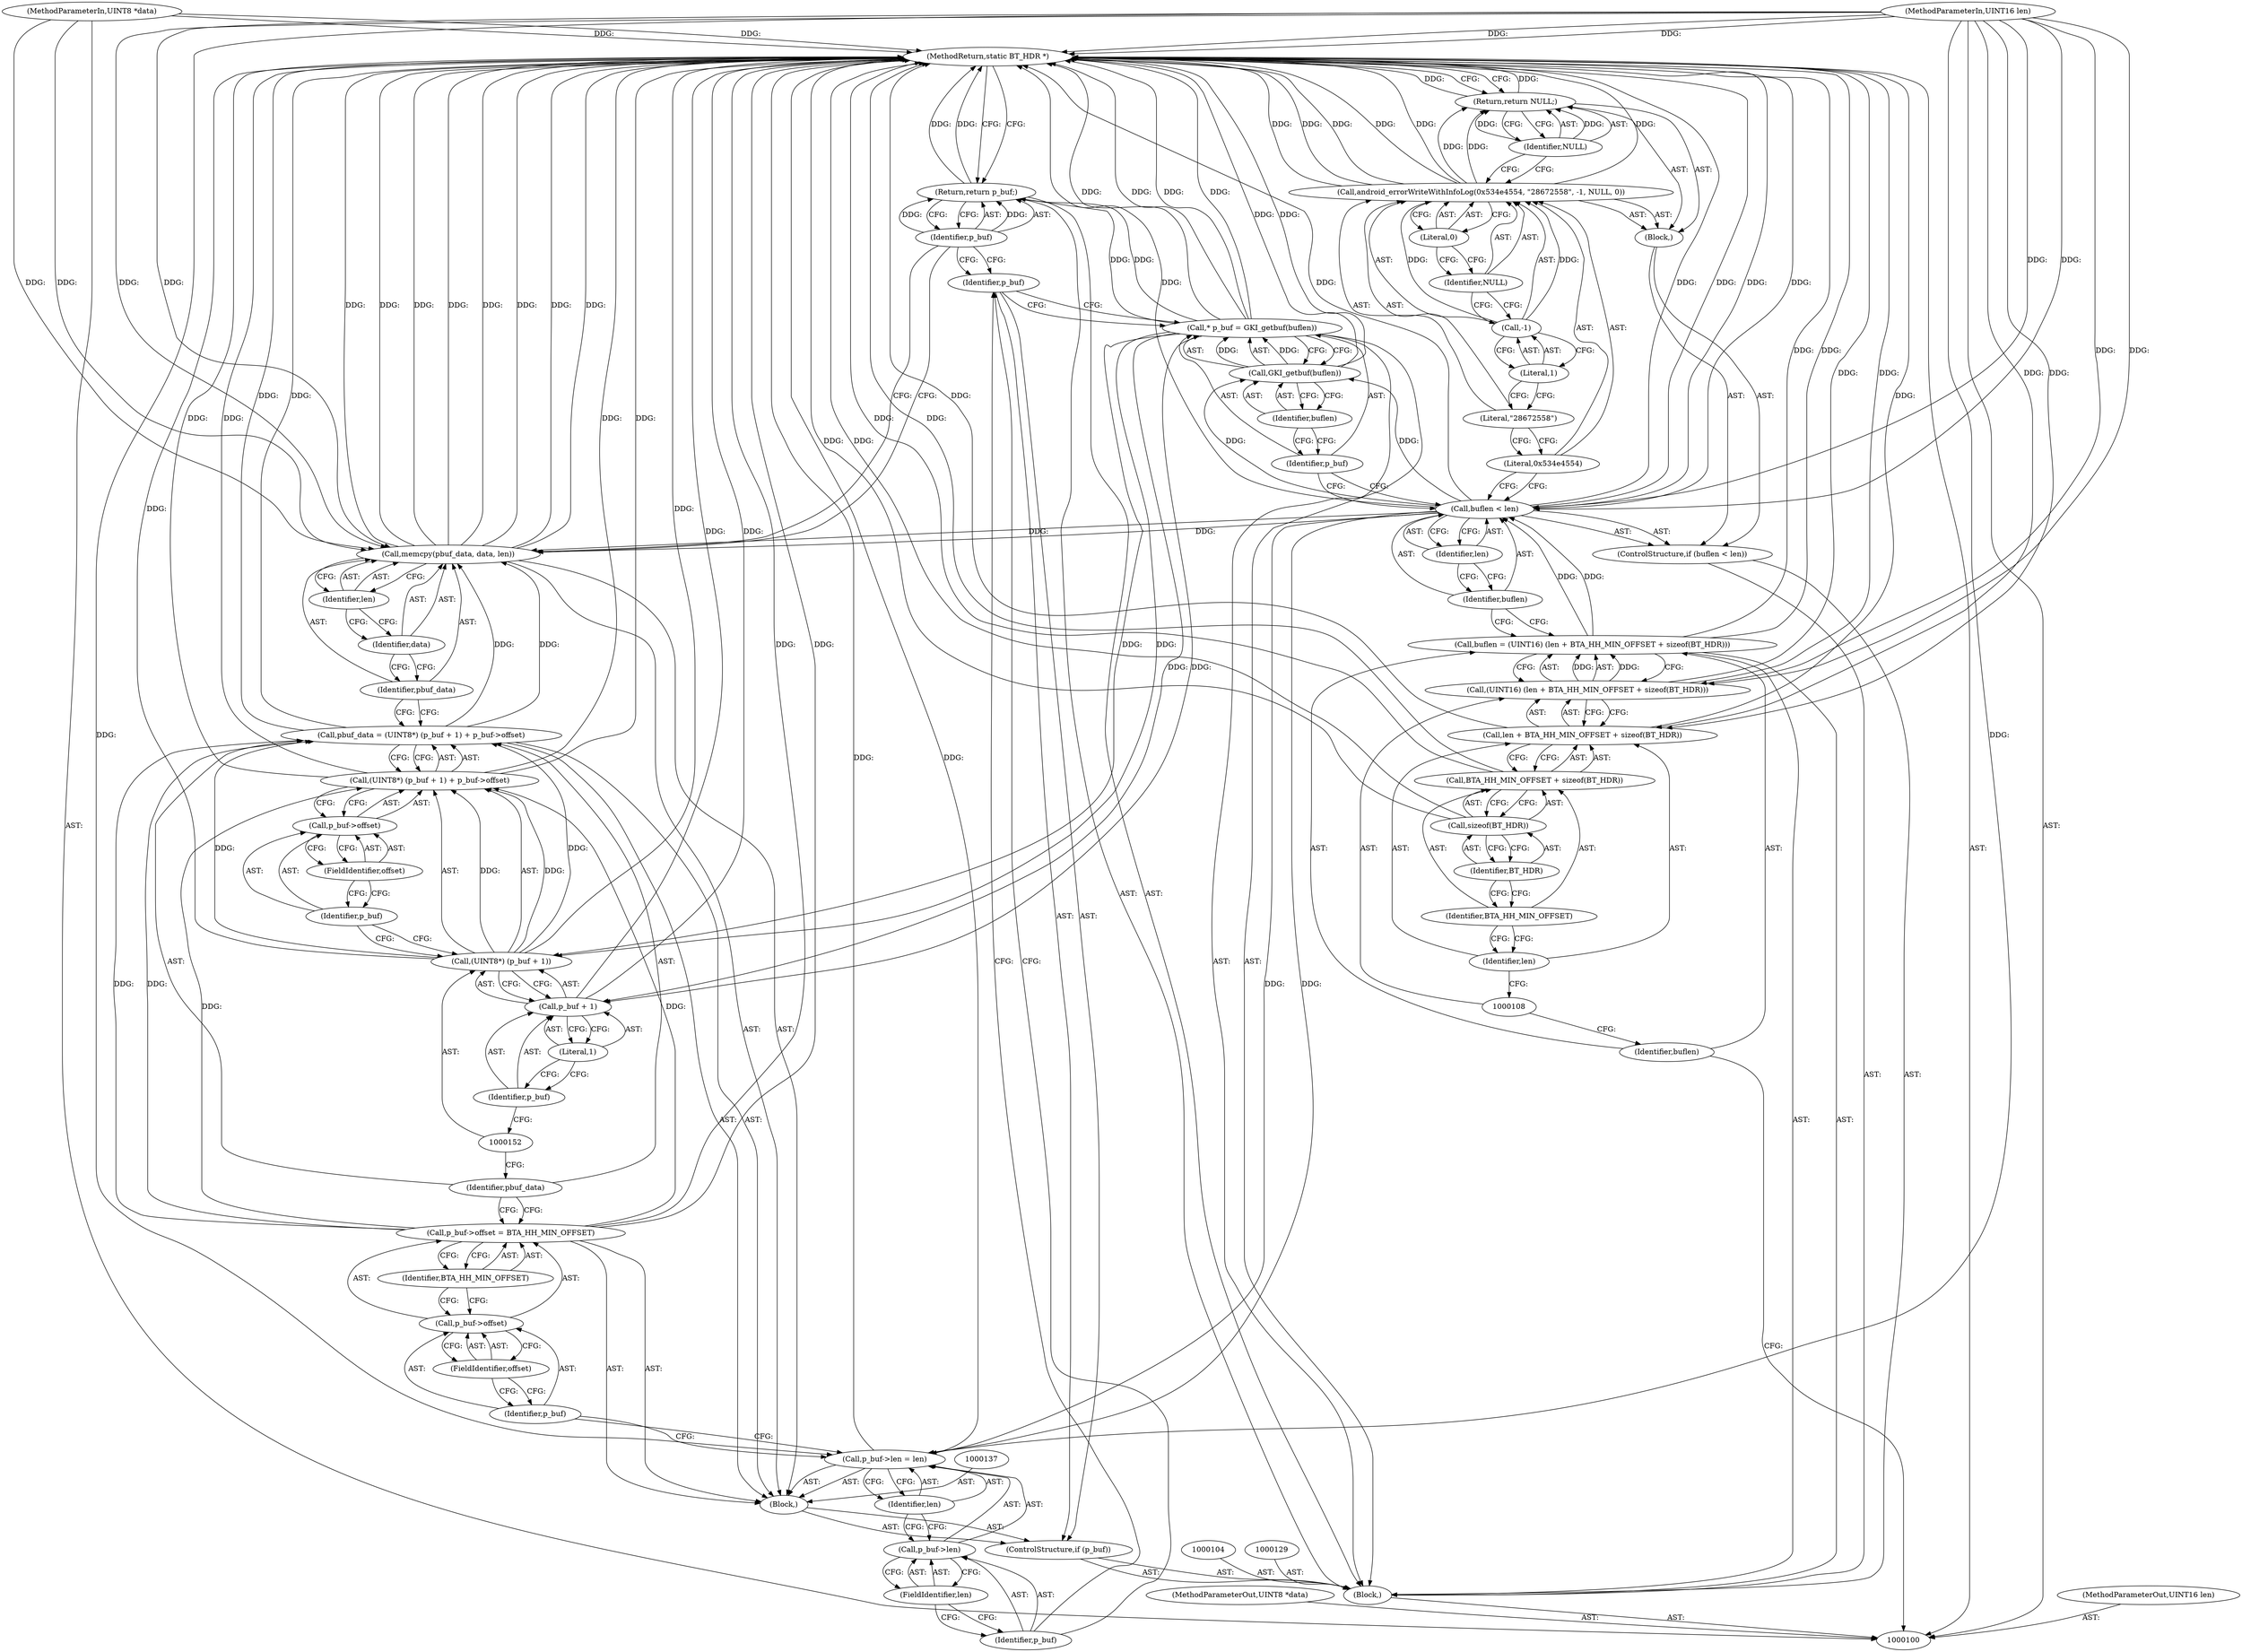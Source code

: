digraph "0_Android_514139f4b40cbb035bb92f3e24d5a389d75db9e6" {
"1000165" [label="(MethodReturn,static BT_HDR *)"];
"1000101" [label="(MethodParameterIn,UINT16 len)"];
"1000226" [label="(MethodParameterOut,UINT16 len)"];
"1000102" [label="(MethodParameterIn,UINT8 *data)"];
"1000227" [label="(MethodParameterOut,UINT8 *data)"];
"1000134" [label="(ControlStructure,if (p_buf))"];
"1000135" [label="(Identifier,p_buf)"];
"1000136" [label="(Block,)"];
"1000141" [label="(FieldIdentifier,len)"];
"1000142" [label="(Identifier,len)"];
"1000138" [label="(Call,p_buf->len = len)"];
"1000139" [label="(Call,p_buf->len)"];
"1000140" [label="(Identifier,p_buf)"];
"1000146" [label="(FieldIdentifier,offset)"];
"1000147" [label="(Identifier,BTA_HH_MIN_OFFSET)"];
"1000143" [label="(Call,p_buf->offset = BTA_HH_MIN_OFFSET)"];
"1000144" [label="(Call,p_buf->offset)"];
"1000145" [label="(Identifier,p_buf)"];
"1000150" [label="(Call,(UINT8*) (p_buf + 1) + p_buf->offset)"];
"1000151" [label="(Call,(UINT8*) (p_buf + 1))"];
"1000153" [label="(Call,p_buf + 1)"];
"1000154" [label="(Identifier,p_buf)"];
"1000155" [label="(Literal,1)"];
"1000156" [label="(Call,p_buf->offset)"];
"1000157" [label="(Identifier,p_buf)"];
"1000158" [label="(FieldIdentifier,offset)"];
"1000148" [label="(Call,pbuf_data = (UINT8*) (p_buf + 1) + p_buf->offset)"];
"1000149" [label="(Identifier,pbuf_data)"];
"1000160" [label="(Identifier,pbuf_data)"];
"1000161" [label="(Identifier,data)"];
"1000162" [label="(Identifier,len)"];
"1000159" [label="(Call,memcpy(pbuf_data, data, len))"];
"1000163" [label="(Return,return p_buf;)"];
"1000164" [label="(Identifier,p_buf)"];
"1000103" [label="(Block,)"];
"1000105" [label="(Call,buflen = (UINT16) (len + BTA_HH_MIN_OFFSET + sizeof(BT_HDR)))"];
"1000106" [label="(Identifier,buflen)"];
"1000107" [label="(Call,(UINT16) (len + BTA_HH_MIN_OFFSET + sizeof(BT_HDR)))"];
"1000109" [label="(Call,len + BTA_HH_MIN_OFFSET + sizeof(BT_HDR))"];
"1000110" [label="(Identifier,len)"];
"1000111" [label="(Call,BTA_HH_MIN_OFFSET + sizeof(BT_HDR))"];
"1000112" [label="(Identifier,BTA_HH_MIN_OFFSET)"];
"1000113" [label="(Call,sizeof(BT_HDR))"];
"1000114" [label="(Identifier,BT_HDR)"];
"1000118" [label="(Identifier,len)"];
"1000119" [label="(Block,)"];
"1000115" [label="(ControlStructure,if (buflen < len))"];
"1000116" [label="(Call,buflen < len)"];
"1000117" [label="(Identifier,buflen)"];
"1000121" [label="(Literal,0x534e4554)"];
"1000122" [label="(Literal,\"28672558\")"];
"1000120" [label="(Call,android_errorWriteWithInfoLog(0x534e4554, \"28672558\", -1, NULL, 0))"];
"1000123" [label="(Call,-1)"];
"1000124" [label="(Literal,1)"];
"1000125" [label="(Identifier,NULL)"];
"1000126" [label="(Literal,0)"];
"1000128" [label="(Identifier,NULL)"];
"1000127" [label="(Return,return NULL;)"];
"1000130" [label="(Call,* p_buf = GKI_getbuf(buflen))"];
"1000131" [label="(Identifier,p_buf)"];
"1000132" [label="(Call,GKI_getbuf(buflen))"];
"1000133" [label="(Identifier,buflen)"];
"1000165" -> "1000100"  [label="AST: "];
"1000165" -> "1000127"  [label="CFG: "];
"1000165" -> "1000163"  [label="CFG: "];
"1000120" -> "1000165"  [label="DDG: "];
"1000120" -> "1000165"  [label="DDG: "];
"1000120" -> "1000165"  [label="DDG: "];
"1000151" -> "1000165"  [label="DDG: "];
"1000116" -> "1000165"  [label="DDG: "];
"1000116" -> "1000165"  [label="DDG: "];
"1000116" -> "1000165"  [label="DDG: "];
"1000153" -> "1000165"  [label="DDG: "];
"1000148" -> "1000165"  [label="DDG: "];
"1000159" -> "1000165"  [label="DDG: "];
"1000159" -> "1000165"  [label="DDG: "];
"1000159" -> "1000165"  [label="DDG: "];
"1000159" -> "1000165"  [label="DDG: "];
"1000107" -> "1000165"  [label="DDG: "];
"1000130" -> "1000165"  [label="DDG: "];
"1000130" -> "1000165"  [label="DDG: "];
"1000105" -> "1000165"  [label="DDG: "];
"1000150" -> "1000165"  [label="DDG: "];
"1000150" -> "1000165"  [label="DDG: "];
"1000113" -> "1000165"  [label="DDG: "];
"1000138" -> "1000165"  [label="DDG: "];
"1000132" -> "1000165"  [label="DDG: "];
"1000102" -> "1000165"  [label="DDG: "];
"1000111" -> "1000165"  [label="DDG: "];
"1000101" -> "1000165"  [label="DDG: "];
"1000143" -> "1000165"  [label="DDG: "];
"1000109" -> "1000165"  [label="DDG: "];
"1000127" -> "1000165"  [label="DDG: "];
"1000163" -> "1000165"  [label="DDG: "];
"1000101" -> "1000100"  [label="AST: "];
"1000101" -> "1000165"  [label="DDG: "];
"1000101" -> "1000107"  [label="DDG: "];
"1000101" -> "1000109"  [label="DDG: "];
"1000101" -> "1000116"  [label="DDG: "];
"1000101" -> "1000138"  [label="DDG: "];
"1000101" -> "1000159"  [label="DDG: "];
"1000226" -> "1000100"  [label="AST: "];
"1000102" -> "1000100"  [label="AST: "];
"1000102" -> "1000165"  [label="DDG: "];
"1000102" -> "1000159"  [label="DDG: "];
"1000227" -> "1000100"  [label="AST: "];
"1000134" -> "1000103"  [label="AST: "];
"1000135" -> "1000134"  [label="AST: "];
"1000136" -> "1000134"  [label="AST: "];
"1000135" -> "1000134"  [label="AST: "];
"1000135" -> "1000130"  [label="CFG: "];
"1000140" -> "1000135"  [label="CFG: "];
"1000164" -> "1000135"  [label="CFG: "];
"1000136" -> "1000134"  [label="AST: "];
"1000137" -> "1000136"  [label="AST: "];
"1000138" -> "1000136"  [label="AST: "];
"1000143" -> "1000136"  [label="AST: "];
"1000148" -> "1000136"  [label="AST: "];
"1000159" -> "1000136"  [label="AST: "];
"1000141" -> "1000139"  [label="AST: "];
"1000141" -> "1000140"  [label="CFG: "];
"1000139" -> "1000141"  [label="CFG: "];
"1000142" -> "1000138"  [label="AST: "];
"1000142" -> "1000139"  [label="CFG: "];
"1000138" -> "1000142"  [label="CFG: "];
"1000138" -> "1000136"  [label="AST: "];
"1000138" -> "1000142"  [label="CFG: "];
"1000139" -> "1000138"  [label="AST: "];
"1000142" -> "1000138"  [label="AST: "];
"1000145" -> "1000138"  [label="CFG: "];
"1000138" -> "1000165"  [label="DDG: "];
"1000116" -> "1000138"  [label="DDG: "];
"1000101" -> "1000138"  [label="DDG: "];
"1000139" -> "1000138"  [label="AST: "];
"1000139" -> "1000141"  [label="CFG: "];
"1000140" -> "1000139"  [label="AST: "];
"1000141" -> "1000139"  [label="AST: "];
"1000142" -> "1000139"  [label="CFG: "];
"1000140" -> "1000139"  [label="AST: "];
"1000140" -> "1000135"  [label="CFG: "];
"1000141" -> "1000140"  [label="CFG: "];
"1000146" -> "1000144"  [label="AST: "];
"1000146" -> "1000145"  [label="CFG: "];
"1000144" -> "1000146"  [label="CFG: "];
"1000147" -> "1000143"  [label="AST: "];
"1000147" -> "1000144"  [label="CFG: "];
"1000143" -> "1000147"  [label="CFG: "];
"1000143" -> "1000136"  [label="AST: "];
"1000143" -> "1000147"  [label="CFG: "];
"1000144" -> "1000143"  [label="AST: "];
"1000147" -> "1000143"  [label="AST: "];
"1000149" -> "1000143"  [label="CFG: "];
"1000143" -> "1000165"  [label="DDG: "];
"1000143" -> "1000148"  [label="DDG: "];
"1000143" -> "1000150"  [label="DDG: "];
"1000144" -> "1000143"  [label="AST: "];
"1000144" -> "1000146"  [label="CFG: "];
"1000145" -> "1000144"  [label="AST: "];
"1000146" -> "1000144"  [label="AST: "];
"1000147" -> "1000144"  [label="CFG: "];
"1000145" -> "1000144"  [label="AST: "];
"1000145" -> "1000138"  [label="CFG: "];
"1000146" -> "1000145"  [label="CFG: "];
"1000150" -> "1000148"  [label="AST: "];
"1000150" -> "1000156"  [label="CFG: "];
"1000151" -> "1000150"  [label="AST: "];
"1000156" -> "1000150"  [label="AST: "];
"1000148" -> "1000150"  [label="CFG: "];
"1000150" -> "1000165"  [label="DDG: "];
"1000150" -> "1000165"  [label="DDG: "];
"1000151" -> "1000150"  [label="DDG: "];
"1000143" -> "1000150"  [label="DDG: "];
"1000151" -> "1000150"  [label="AST: "];
"1000151" -> "1000153"  [label="CFG: "];
"1000152" -> "1000151"  [label="AST: "];
"1000153" -> "1000151"  [label="AST: "];
"1000157" -> "1000151"  [label="CFG: "];
"1000151" -> "1000165"  [label="DDG: "];
"1000151" -> "1000148"  [label="DDG: "];
"1000151" -> "1000150"  [label="DDG: "];
"1000130" -> "1000151"  [label="DDG: "];
"1000153" -> "1000151"  [label="AST: "];
"1000153" -> "1000155"  [label="CFG: "];
"1000154" -> "1000153"  [label="AST: "];
"1000155" -> "1000153"  [label="AST: "];
"1000151" -> "1000153"  [label="CFG: "];
"1000153" -> "1000165"  [label="DDG: "];
"1000130" -> "1000153"  [label="DDG: "];
"1000154" -> "1000153"  [label="AST: "];
"1000154" -> "1000152"  [label="CFG: "];
"1000155" -> "1000154"  [label="CFG: "];
"1000155" -> "1000153"  [label="AST: "];
"1000155" -> "1000154"  [label="CFG: "];
"1000153" -> "1000155"  [label="CFG: "];
"1000156" -> "1000150"  [label="AST: "];
"1000156" -> "1000158"  [label="CFG: "];
"1000157" -> "1000156"  [label="AST: "];
"1000158" -> "1000156"  [label="AST: "];
"1000150" -> "1000156"  [label="CFG: "];
"1000157" -> "1000156"  [label="AST: "];
"1000157" -> "1000151"  [label="CFG: "];
"1000158" -> "1000157"  [label="CFG: "];
"1000158" -> "1000156"  [label="AST: "];
"1000158" -> "1000157"  [label="CFG: "];
"1000156" -> "1000158"  [label="CFG: "];
"1000148" -> "1000136"  [label="AST: "];
"1000148" -> "1000150"  [label="CFG: "];
"1000149" -> "1000148"  [label="AST: "];
"1000150" -> "1000148"  [label="AST: "];
"1000160" -> "1000148"  [label="CFG: "];
"1000148" -> "1000165"  [label="DDG: "];
"1000151" -> "1000148"  [label="DDG: "];
"1000143" -> "1000148"  [label="DDG: "];
"1000148" -> "1000159"  [label="DDG: "];
"1000149" -> "1000148"  [label="AST: "];
"1000149" -> "1000143"  [label="CFG: "];
"1000152" -> "1000149"  [label="CFG: "];
"1000160" -> "1000159"  [label="AST: "];
"1000160" -> "1000148"  [label="CFG: "];
"1000161" -> "1000160"  [label="CFG: "];
"1000161" -> "1000159"  [label="AST: "];
"1000161" -> "1000160"  [label="CFG: "];
"1000162" -> "1000161"  [label="CFG: "];
"1000162" -> "1000159"  [label="AST: "];
"1000162" -> "1000161"  [label="CFG: "];
"1000159" -> "1000162"  [label="CFG: "];
"1000159" -> "1000136"  [label="AST: "];
"1000159" -> "1000162"  [label="CFG: "];
"1000160" -> "1000159"  [label="AST: "];
"1000161" -> "1000159"  [label="AST: "];
"1000162" -> "1000159"  [label="AST: "];
"1000164" -> "1000159"  [label="CFG: "];
"1000159" -> "1000165"  [label="DDG: "];
"1000159" -> "1000165"  [label="DDG: "];
"1000159" -> "1000165"  [label="DDG: "];
"1000159" -> "1000165"  [label="DDG: "];
"1000148" -> "1000159"  [label="DDG: "];
"1000102" -> "1000159"  [label="DDG: "];
"1000101" -> "1000159"  [label="DDG: "];
"1000116" -> "1000159"  [label="DDG: "];
"1000163" -> "1000103"  [label="AST: "];
"1000163" -> "1000164"  [label="CFG: "];
"1000164" -> "1000163"  [label="AST: "];
"1000165" -> "1000163"  [label="CFG: "];
"1000163" -> "1000165"  [label="DDG: "];
"1000164" -> "1000163"  [label="DDG: "];
"1000130" -> "1000163"  [label="DDG: "];
"1000164" -> "1000163"  [label="AST: "];
"1000164" -> "1000159"  [label="CFG: "];
"1000164" -> "1000135"  [label="CFG: "];
"1000163" -> "1000164"  [label="CFG: "];
"1000164" -> "1000163"  [label="DDG: "];
"1000103" -> "1000100"  [label="AST: "];
"1000104" -> "1000103"  [label="AST: "];
"1000105" -> "1000103"  [label="AST: "];
"1000115" -> "1000103"  [label="AST: "];
"1000129" -> "1000103"  [label="AST: "];
"1000130" -> "1000103"  [label="AST: "];
"1000134" -> "1000103"  [label="AST: "];
"1000163" -> "1000103"  [label="AST: "];
"1000105" -> "1000103"  [label="AST: "];
"1000105" -> "1000107"  [label="CFG: "];
"1000106" -> "1000105"  [label="AST: "];
"1000107" -> "1000105"  [label="AST: "];
"1000117" -> "1000105"  [label="CFG: "];
"1000105" -> "1000165"  [label="DDG: "];
"1000107" -> "1000105"  [label="DDG: "];
"1000105" -> "1000116"  [label="DDG: "];
"1000106" -> "1000105"  [label="AST: "];
"1000106" -> "1000100"  [label="CFG: "];
"1000108" -> "1000106"  [label="CFG: "];
"1000107" -> "1000105"  [label="AST: "];
"1000107" -> "1000109"  [label="CFG: "];
"1000108" -> "1000107"  [label="AST: "];
"1000109" -> "1000107"  [label="AST: "];
"1000105" -> "1000107"  [label="CFG: "];
"1000107" -> "1000165"  [label="DDG: "];
"1000107" -> "1000105"  [label="DDG: "];
"1000101" -> "1000107"  [label="DDG: "];
"1000109" -> "1000107"  [label="AST: "];
"1000109" -> "1000111"  [label="CFG: "];
"1000110" -> "1000109"  [label="AST: "];
"1000111" -> "1000109"  [label="AST: "];
"1000107" -> "1000109"  [label="CFG: "];
"1000109" -> "1000165"  [label="DDG: "];
"1000101" -> "1000109"  [label="DDG: "];
"1000110" -> "1000109"  [label="AST: "];
"1000110" -> "1000108"  [label="CFG: "];
"1000112" -> "1000110"  [label="CFG: "];
"1000111" -> "1000109"  [label="AST: "];
"1000111" -> "1000113"  [label="CFG: "];
"1000112" -> "1000111"  [label="AST: "];
"1000113" -> "1000111"  [label="AST: "];
"1000109" -> "1000111"  [label="CFG: "];
"1000111" -> "1000165"  [label="DDG: "];
"1000112" -> "1000111"  [label="AST: "];
"1000112" -> "1000110"  [label="CFG: "];
"1000114" -> "1000112"  [label="CFG: "];
"1000113" -> "1000111"  [label="AST: "];
"1000113" -> "1000114"  [label="CFG: "];
"1000114" -> "1000113"  [label="AST: "];
"1000111" -> "1000113"  [label="CFG: "];
"1000113" -> "1000165"  [label="DDG: "];
"1000114" -> "1000113"  [label="AST: "];
"1000114" -> "1000112"  [label="CFG: "];
"1000113" -> "1000114"  [label="CFG: "];
"1000118" -> "1000116"  [label="AST: "];
"1000118" -> "1000117"  [label="CFG: "];
"1000116" -> "1000118"  [label="CFG: "];
"1000119" -> "1000115"  [label="AST: "];
"1000120" -> "1000119"  [label="AST: "];
"1000127" -> "1000119"  [label="AST: "];
"1000115" -> "1000103"  [label="AST: "];
"1000116" -> "1000115"  [label="AST: "];
"1000119" -> "1000115"  [label="AST: "];
"1000116" -> "1000115"  [label="AST: "];
"1000116" -> "1000118"  [label="CFG: "];
"1000117" -> "1000116"  [label="AST: "];
"1000118" -> "1000116"  [label="AST: "];
"1000121" -> "1000116"  [label="CFG: "];
"1000131" -> "1000116"  [label="CFG: "];
"1000116" -> "1000165"  [label="DDG: "];
"1000116" -> "1000165"  [label="DDG: "];
"1000116" -> "1000165"  [label="DDG: "];
"1000105" -> "1000116"  [label="DDG: "];
"1000101" -> "1000116"  [label="DDG: "];
"1000116" -> "1000132"  [label="DDG: "];
"1000116" -> "1000138"  [label="DDG: "];
"1000116" -> "1000159"  [label="DDG: "];
"1000117" -> "1000116"  [label="AST: "];
"1000117" -> "1000105"  [label="CFG: "];
"1000118" -> "1000117"  [label="CFG: "];
"1000121" -> "1000120"  [label="AST: "];
"1000121" -> "1000116"  [label="CFG: "];
"1000122" -> "1000121"  [label="CFG: "];
"1000122" -> "1000120"  [label="AST: "];
"1000122" -> "1000121"  [label="CFG: "];
"1000124" -> "1000122"  [label="CFG: "];
"1000120" -> "1000119"  [label="AST: "];
"1000120" -> "1000126"  [label="CFG: "];
"1000121" -> "1000120"  [label="AST: "];
"1000122" -> "1000120"  [label="AST: "];
"1000123" -> "1000120"  [label="AST: "];
"1000125" -> "1000120"  [label="AST: "];
"1000126" -> "1000120"  [label="AST: "];
"1000128" -> "1000120"  [label="CFG: "];
"1000120" -> "1000165"  [label="DDG: "];
"1000120" -> "1000165"  [label="DDG: "];
"1000120" -> "1000165"  [label="DDG: "];
"1000123" -> "1000120"  [label="DDG: "];
"1000120" -> "1000127"  [label="DDG: "];
"1000123" -> "1000120"  [label="AST: "];
"1000123" -> "1000124"  [label="CFG: "];
"1000124" -> "1000123"  [label="AST: "];
"1000125" -> "1000123"  [label="CFG: "];
"1000123" -> "1000120"  [label="DDG: "];
"1000124" -> "1000123"  [label="AST: "];
"1000124" -> "1000122"  [label="CFG: "];
"1000123" -> "1000124"  [label="CFG: "];
"1000125" -> "1000120"  [label="AST: "];
"1000125" -> "1000123"  [label="CFG: "];
"1000126" -> "1000125"  [label="CFG: "];
"1000126" -> "1000120"  [label="AST: "];
"1000126" -> "1000125"  [label="CFG: "];
"1000120" -> "1000126"  [label="CFG: "];
"1000128" -> "1000127"  [label="AST: "];
"1000128" -> "1000120"  [label="CFG: "];
"1000127" -> "1000128"  [label="CFG: "];
"1000128" -> "1000127"  [label="DDG: "];
"1000127" -> "1000119"  [label="AST: "];
"1000127" -> "1000128"  [label="CFG: "];
"1000128" -> "1000127"  [label="AST: "];
"1000165" -> "1000127"  [label="CFG: "];
"1000127" -> "1000165"  [label="DDG: "];
"1000128" -> "1000127"  [label="DDG: "];
"1000120" -> "1000127"  [label="DDG: "];
"1000130" -> "1000103"  [label="AST: "];
"1000130" -> "1000132"  [label="CFG: "];
"1000131" -> "1000130"  [label="AST: "];
"1000132" -> "1000130"  [label="AST: "];
"1000135" -> "1000130"  [label="CFG: "];
"1000130" -> "1000165"  [label="DDG: "];
"1000130" -> "1000165"  [label="DDG: "];
"1000132" -> "1000130"  [label="DDG: "];
"1000130" -> "1000151"  [label="DDG: "];
"1000130" -> "1000153"  [label="DDG: "];
"1000130" -> "1000163"  [label="DDG: "];
"1000131" -> "1000130"  [label="AST: "];
"1000131" -> "1000116"  [label="CFG: "];
"1000133" -> "1000131"  [label="CFG: "];
"1000132" -> "1000130"  [label="AST: "];
"1000132" -> "1000133"  [label="CFG: "];
"1000133" -> "1000132"  [label="AST: "];
"1000130" -> "1000132"  [label="CFG: "];
"1000132" -> "1000165"  [label="DDG: "];
"1000132" -> "1000130"  [label="DDG: "];
"1000116" -> "1000132"  [label="DDG: "];
"1000133" -> "1000132"  [label="AST: "];
"1000133" -> "1000131"  [label="CFG: "];
"1000132" -> "1000133"  [label="CFG: "];
}
